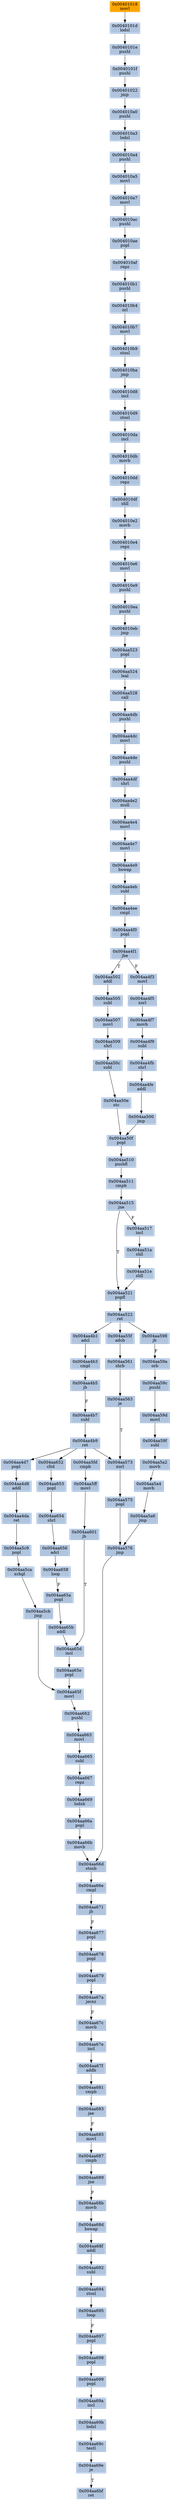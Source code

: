 strict digraph G {
	graph [bgcolor=transparent,
		name=G
	];
	node [color=lightsteelblue,
		fillcolor=lightsteelblue,
		shape=rectangle,
		style=filled
	];
	"0x004010e6"	[label="0x004010e6
movl"];
	"0x004010e9"	[label="0x004010e9
pushl"];
	"0x004010e6" -> "0x004010e9"	[color="#000000"];
	"0x004010a4"	[label="0x004010a4
pushl"];
	"0x004010a5"	[label="0x004010a5
movl"];
	"0x004010a4" -> "0x004010a5"	[color="#000000"];
	"0x004aa573"	[label="0x004aa573
xorl"];
	"0x004aa575"	[label="0x004aa575
popl"];
	"0x004aa573" -> "0x004aa575"	[color="#000000"];
	"0x004aa66b"	[label="0x004aa66b
movb"];
	"0x004aa66d"	[label="0x004aa66d
stosb"];
	"0x004aa66b" -> "0x004aa66d"	[color="#000000"];
	"0x004aa4b5"	[label="0x004aa4b5
jb"];
	"0x004aa4b7"	[label="0x004aa4b7
subl"];
	"0x004aa4b5" -> "0x004aa4b7"	[color="#000000",
		label=F];
	"0x004aa524"	[label="0x004aa524
leal"];
	"0x004aa528"	[label="0x004aa528
call"];
	"0x004aa524" -> "0x004aa528"	[color="#000000"];
	"0x004010e4"	[label="0x004010e4
repz"];
	"0x004010e4" -> "0x004010e6"	[color="#000000"];
	"0x004aa67e"	[label="0x004aa67e
incl"];
	"0x004aa67f"	[label="0x004aa67f
addb"];
	"0x004aa67e" -> "0x004aa67f"	[color="#000000"];
	"0x004aa68f"	[label="0x004aa68f
addl"];
	"0x004aa692"	[label="0x004aa692
subl"];
	"0x004aa68f" -> "0x004aa692"	[color="#000000"];
	"0x004aa685"	[label="0x004aa685
movl"];
	"0x004aa687"	[label="0x004aa687
cmpb"];
	"0x004aa685" -> "0x004aa687"	[color="#000000"];
	"0x004aa65f"	[label="0x004aa65f
movl"];
	"0x004aa662"	[label="0x004aa662
pushl"];
	"0x004aa65f" -> "0x004aa662"	[color="#000000"];
	"0x004aa4f1"	[label="0x004aa4f1
jbe"];
	"0x004aa4f3"	[label="0x004aa4f3
movl"];
	"0x004aa4f1" -> "0x004aa4f3"	[color="#000000",
		label=F];
	"0x004aa502"	[label="0x004aa502
addl"];
	"0x004aa4f1" -> "0x004aa502"	[color="#000000",
		label=T];
	"0x004aa4d7"	[label="0x004aa4d7
popl"];
	"0x004aa4d8"	[label="0x004aa4d8
addl"];
	"0x004aa4d7" -> "0x004aa4d8"	[color="#000000"];
	"0x004aa4b9"	[label="0x004aa4b9
ret"];
	"0x004aa4b7" -> "0x004aa4b9"	[color="#000000"];
	"0x004aa59c"	[label="0x004aa59c
pushl"];
	"0x004aa59d"	[label="0x004aa59d
movl"];
	"0x004aa59c" -> "0x004aa59d"	[color="#000000"];
	"0x004aa4df"	[label="0x004aa4df
shrl"];
	"0x004aa4e2"	[label="0x004aa4e2
mull"];
	"0x004aa4df" -> "0x004aa4e2"	[color="#000000"];
	"0x004010e2"	[label="0x004010e2
movb"];
	"0x004010e2" -> "0x004010e4"	[color="#000000"];
	"0x004aa4db"	[label="0x004aa4db
pushl"];
	"0x004aa528" -> "0x004aa4db"	[color="#000000"];
	"0x004aa5a2"	[label="0x004aa5a2
movb"];
	"0x004aa5a4"	[label="0x004aa5a4
movb"];
	"0x004aa5a2" -> "0x004aa5a4"	[color="#000000"];
	"0x004aa523"	[label="0x004aa523
popl"];
	"0x004aa523" -> "0x004aa524"	[color="#000000"];
	"0x004aa681"	[label="0x004aa681
cmpb"];
	"0x004aa683"	[label="0x004aa683
jae"];
	"0x004aa681" -> "0x004aa683"	[color="#000000"];
	"0x004aa509"	[label="0x004aa509
shrl"];
	"0x004aa50c"	[label="0x004aa50c
subl"];
	"0x004aa509" -> "0x004aa50c"	[color="#000000"];
	"0x004aa69c"	[label="0x004aa69c
testl"];
	"0x004aa69e"	[label="0x004aa69e
je"];
	"0x004aa69c" -> "0x004aa69e"	[color="#000000"];
	"0x004aa697"	[label="0x004aa697
popl"];
	"0x004aa698"	[label="0x004aa698
popl"];
	"0x004aa697" -> "0x004aa698"	[color="#000000"];
	"0x004010af"	[label="0x004010af
repz"];
	"0x004010b1"	[label="0x004010b1
pushl"];
	"0x004010af" -> "0x004010b1"	[color="#000000"];
	"0x004aa5ca"	[label="0x004aa5ca
xchgl"];
	"0x004aa5cb"	[label="0x004aa5cb
jmp"];
	"0x004aa5ca" -> "0x004aa5cb"	[color="#000000"];
	"0x004aa576"	[label="0x004aa576
jmp"];
	"0x004aa576" -> "0x004aa66d"	[color="#000000"];
	"0x004aa683" -> "0x004aa685"	[color="#000000",
		label=F];
	"0x004010da"	[label="0x004010da
incl"];
	"0x004010db"	[label="0x004010db
movb"];
	"0x004010da" -> "0x004010db"	[color="#000000"];
	"0x004aa59f"	[label="0x004aa59f
subl"];
	"0x004aa59d" -> "0x004aa59f"	[color="#000000"];
	"0x004aa50f"	[label="0x004aa50f
popl"];
	"0x004aa510"	[label="0x004aa510
pushfl"];
	"0x004aa50f" -> "0x004aa510"	[color="#000000"];
	"0x004010b4"	[label="0x004010b4
orl"];
	"0x004010b1" -> "0x004010b4"	[color="#000000"];
	"0x004aa5a6"	[label="0x004aa5a6
jmp"];
	"0x004aa5a4" -> "0x004aa5a6"	[color="#000000"];
	"0x004aa55f"	[label="0x004aa55f
adcb"];
	"0x004aa561"	[label="0x004aa561
shrb"];
	"0x004aa55f" -> "0x004aa561"	[color="#000000"];
	"0x004aa699"	[label="0x004aa699
popl"];
	"0x004aa698" -> "0x004aa699"	[color="#000000"];
	"0x004aa4b1"	[label="0x004aa4b1
adcl"];
	"0x004aa4b3"	[label="0x004aa4b3
cmpl"];
	"0x004aa4b1" -> "0x004aa4b3"	[color="#000000"];
	"0x004aa66a"	[label="0x004aa66a
popl"];
	"0x004aa66a" -> "0x004aa66b"	[color="#000000"];
	"0x004aa694"	[label="0x004aa694
stosl"];
	"0x004aa692" -> "0x004aa694"	[color="#000000"];
	"0x004aa4fb"	[label="0x004aa4fb
shrl"];
	"0x004aa4fe"	[label="0x004aa4fe
addl"];
	"0x004aa4fb" -> "0x004aa4fe"	[color="#000000"];
	"0x004aa515"	[label="0x004aa515
jne"];
	"0x004aa517"	[label="0x004aa517
incl"];
	"0x004aa515" -> "0x004aa517"	[color="#000000",
		label=F];
	"0x004aa521"	[label="0x004aa521
popfl"];
	"0x004aa515" -> "0x004aa521"	[color="#000000",
		label=T];
	"0x004aa4f5"	[label="0x004aa4f5
xorl"];
	"0x004aa4f7"	[label="0x004aa4f7
movb"];
	"0x004aa4f5" -> "0x004aa4f7"	[color="#000000"];
	"0x004aa689"	[label="0x004aa689
jne"];
	"0x004aa68b"	[label="0x004aa68b
movb"];
	"0x004aa689" -> "0x004aa68b"	[color="#000000",
		label=F];
	"0x004aa4f9"	[label="0x004aa4f9
subl"];
	"0x004aa4f9" -> "0x004aa4fb"	[color="#000000"];
	"0x004010dd"	[label="0x004010dd
repz"];
	"0x004010df"	[label="0x004010df
shll"];
	"0x004010dd" -> "0x004010df"	[color="#000000"];
	"0x004aa66e"	[label="0x004aa66e
cmpl"];
	"0x004aa66d" -> "0x004aa66e"	[color="#000000"];
	"0x00401022"	[label="0x00401022
jmp"];
	"0x004010a0"	[label="0x004010a0
pushl"];
	"0x00401022" -> "0x004010a0"	[color="#000000"];
	"0x004aa671"	[label="0x004aa671
jb"];
	"0x004aa677"	[label="0x004aa677
popl"];
	"0x004aa671" -> "0x004aa677"	[color="#000000",
		label=F];
	"0x004aa667"	[label="0x004aa667
repz"];
	"0x004aa669"	[label="0x004aa669
lodsb"];
	"0x004aa667" -> "0x004aa669"	[color="#000000"];
	"0x004aa4f3" -> "0x004aa4f5"	[color="#000000"];
	"0x004aa67a"	[label="0x004aa67a
jecxz"];
	"0x004aa67c"	[label="0x004aa67c
movb"];
	"0x004aa67a" -> "0x004aa67c"	[color="#000000",
		label=F];
	"0x004aa652"	[label="0x004aa652
cltd"];
	"0x004aa653"	[label="0x004aa653
popl"];
	"0x004aa652" -> "0x004aa653"	[color="#000000"];
	"0x0040101d"	[label="0x0040101d
lodsl"];
	"0x0040101e"	[label="0x0040101e
pushl"];
	"0x0040101d" -> "0x0040101e"	[color="#000000"];
	"0x004aa665"	[label="0x004aa665
subl"];
	"0x004aa665" -> "0x004aa667"	[color="#000000"];
	"0x004aa4dc"	[label="0x004aa4dc
movl"];
	"0x004aa4de"	[label="0x004aa4de
pushl"];
	"0x004aa4dc" -> "0x004aa4de"	[color="#000000"];
	"0x004010a7"	[label="0x004010a7
movl"];
	"0x004010a5" -> "0x004010a7"	[color="#000000"];
	"0x004aa50e"	[label="0x004aa50e
stc"];
	"0x004aa50e" -> "0x004aa50f"	[color="#000000"];
	"0x004aa511"	[label="0x004aa511
cmpb"];
	"0x004aa511" -> "0x004aa515"	[color="#000000"];
	"0x004010a3"	[label="0x004010a3
lodsl"];
	"0x004010a0" -> "0x004010a3"	[color="#000000"];
	"0x004aa4db" -> "0x004aa4dc"	[color="#000000"];
	"0x004aa4ee"	[label="0x004aa4ee
cmpl"];
	"0x004aa4f0"	[label="0x004aa4f0
popl"];
	"0x004aa4ee" -> "0x004aa4f0"	[color="#000000"];
	"0x004aa65d"	[label="0x004aa65d
incl"];
	"0x004aa65e"	[label="0x004aa65e
popl"];
	"0x004aa65d" -> "0x004aa65e"	[color="#000000"];
	"0x004aa66e" -> "0x004aa671"	[color="#000000"];
	"0x004aa68d"	[label="0x004aa68d
bswap"];
	"0x004aa68b" -> "0x004aa68d"	[color="#000000"];
	"0x004010df" -> "0x004010e2"	[color="#000000"];
	"0x004aa658"	[label="0x004aa658
loop"];
	"0x004aa65a"	[label="0x004aa65a
popl"];
	"0x004aa658" -> "0x004aa65a"	[color="#000000",
		label=F];
	"0x004010ac"	[label="0x004010ac
pushl"];
	"0x004010a7" -> "0x004010ac"	[color="#000000"];
	"0x004aa510" -> "0x004aa511"	[color="#000000"];
	"0x004aa4e4"	[label="0x004aa4e4
movl"];
	"0x004aa4e7"	[label="0x004aa4e7
movl"];
	"0x004aa4e4" -> "0x004aa4e7"	[color="#000000"];
	"0x004aa4b3" -> "0x004aa4b5"	[color="#000000"];
	"0x004010b7"	[label="0x004010b7
movl"];
	"0x004010b4" -> "0x004010b7"	[color="#000000"];
	"0x004aa4eb"	[label="0x004aa4eb
subl"];
	"0x004aa4eb" -> "0x004aa4ee"	[color="#000000"];
	"0x00401018"	[color=lightgrey,
		fillcolor=orange,
		label="0x00401018
movl"];
	"0x00401018" -> "0x0040101d"	[color="#000000"];
	"0x004010ae"	[label="0x004010ae
popl"];
	"0x004010ac" -> "0x004010ae"	[color="#000000"];
	"0x004010ae" -> "0x004010af"	[color="#000000"];
	"0x004aa67f" -> "0x004aa681"	[color="#000000"];
	"0x004aa5cb" -> "0x004aa65f"	[color="#000000"];
	"0x004aa59f" -> "0x004aa5a2"	[color="#000000"];
	"0x004010ea"	[label="0x004010ea
pushl"];
	"0x004010e9" -> "0x004010ea"	[color="#000000"];
	"0x004aa656"	[label="0x004aa656
adcl"];
	"0x004aa656" -> "0x004aa658"	[color="#000000"];
	"0x004aa522"	[label="0x004aa522
ret"];
	"0x004aa522" -> "0x004aa55f"	[color="#000000"];
	"0x004aa522" -> "0x004aa4b1"	[color="#000000"];
	"0x004aa598"	[label="0x004aa598
jb"];
	"0x004aa522" -> "0x004aa598"	[color="#000000"];
	"0x004aa4da"	[label="0x004aa4da
ret"];
	"0x004aa4d8" -> "0x004aa4da"	[color="#000000"];
	"0x004aa69a"	[label="0x004aa69a
incl"];
	"0x004aa699" -> "0x004aa69a"	[color="#000000"];
	"0x004aa4f7" -> "0x004aa4f9"	[color="#000000"];
	"0x004aa67c" -> "0x004aa67e"	[color="#000000"];
	"0x004aa65b"	[label="0x004aa65b
addl"];
	"0x004aa65a" -> "0x004aa65b"	[color="#000000"];
	"0x004aa51a"	[label="0x004aa51a
shll"];
	"0x004aa51e"	[label="0x004aa51e
shll"];
	"0x004aa51a" -> "0x004aa51e"	[color="#000000"];
	"0x004aa69b"	[label="0x004aa69b
lodsl"];
	"0x004aa69b" -> "0x004aa69c"	[color="#000000"];
	"0x004aa5fd"	[label="0x004aa5fd
cmpb"];
	"0x004aa5ff"	[label="0x004aa5ff
movl"];
	"0x004aa5fd" -> "0x004aa5ff"	[color="#000000"];
	"0x004aa601"	[label="0x004aa601
jb"];
	"0x004aa601" -> "0x004aa65d"	[color="#000000",
		label=T];
	"0x004aa563"	[label="0x004aa563
je"];
	"0x004aa563" -> "0x004aa573"	[color="#000000",
		label=T];
	"0x004aa5a6" -> "0x004aa576"	[color="#000000"];
	"0x0040101f"	[label="0x0040101f
pushl"];
	"0x0040101e" -> "0x0040101f"	[color="#000000"];
	"0x004aa654"	[label="0x004aa654
shrl"];
	"0x004aa653" -> "0x004aa654"	[color="#000000"];
	"0x004aa69a" -> "0x004aa69b"	[color="#000000"];
	"0x004010eb"	[label="0x004010eb
jmp"];
	"0x004010ea" -> "0x004010eb"	[color="#000000"];
	"0x004010db" -> "0x004010dd"	[color="#000000"];
	"0x004aa678"	[label="0x004aa678
popl"];
	"0x004aa677" -> "0x004aa678"	[color="#000000"];
	"0x004010d8"	[label="0x004010d8
incl"];
	"0x004010d9"	[label="0x004010d9
stosl"];
	"0x004010d8" -> "0x004010d9"	[color="#000000"];
	"0x004010d9" -> "0x004010da"	[color="#000000"];
	"0x004aa50c" -> "0x004aa50e"	[color="#000000"];
	"0x004aa65e" -> "0x004aa65f"	[color="#000000"];
	"0x004aa517" -> "0x004aa51a"	[color="#000000"];
	"0x004aa663"	[label="0x004aa663
movl"];
	"0x004aa663" -> "0x004aa665"	[color="#000000"];
	"0x004aa4f0" -> "0x004aa4f1"	[color="#000000"];
	"0x004aa662" -> "0x004aa663"	[color="#000000"];
	"0x004aa59a"	[label="0x004aa59a
orb"];
	"0x004aa59a" -> "0x004aa59c"	[color="#000000"];
	"0x004aa598" -> "0x004aa59a"	[color="#000000",
		label=F];
	"0x004aa4e2" -> "0x004aa4e4"	[color="#000000"];
	"0x004aa521" -> "0x004aa522"	[color="#000000"];
	"0x004aa654" -> "0x004aa656"	[color="#000000"];
	"0x004aa6bf"	[label="0x004aa6bf
ret"];
	"0x004aa69e" -> "0x004aa6bf"	[color="#000000",
		label=T];
	"0x004aa669" -> "0x004aa66a"	[color="#000000"];
	"0x004aa695"	[label="0x004aa695
loop"];
	"0x004aa694" -> "0x004aa695"	[color="#000000"];
	"0x004010ba"	[label="0x004010ba
jmp"];
	"0x004010ba" -> "0x004010d8"	[color="#000000"];
	"0x0040101f" -> "0x00401022"	[color="#000000"];
	"0x004aa505"	[label="0x004aa505
subl"];
	"0x004aa502" -> "0x004aa505"	[color="#000000"];
	"0x004aa5c9"	[label="0x004aa5c9
popl"];
	"0x004aa5c9" -> "0x004aa5ca"	[color="#000000"];
	"0x004aa5ff" -> "0x004aa601"	[color="#000000"];
	"0x004010eb" -> "0x004aa523"	[color="#000000"];
	"0x004aa500"	[label="0x004aa500
jmp"];
	"0x004aa500" -> "0x004aa50f"	[color="#000000"];
	"0x004010b9"	[label="0x004010b9
stosl"];
	"0x004010b7" -> "0x004010b9"	[color="#000000"];
	"0x004aa561" -> "0x004aa563"	[color="#000000"];
	"0x004aa575" -> "0x004aa576"	[color="#000000"];
	"0x004aa679"	[label="0x004aa679
popl"];
	"0x004aa678" -> "0x004aa679"	[color="#000000"];
	"0x004aa4fe" -> "0x004aa500"	[color="#000000"];
	"0x004aa695" -> "0x004aa697"	[color="#000000",
		label=F];
	"0x004aa68d" -> "0x004aa68f"	[color="#000000"];
	"0x004aa4de" -> "0x004aa4df"	[color="#000000"];
	"0x004aa507"	[label="0x004aa507
movl"];
	"0x004aa507" -> "0x004aa509"	[color="#000000"];
	"0x004aa505" -> "0x004aa507"	[color="#000000"];
	"0x004aa4e9"	[label="0x004aa4e9
bswap"];
	"0x004aa4e9" -> "0x004aa4eb"	[color="#000000"];
	"0x004aa4b9" -> "0x004aa573"	[color="#000000"];
	"0x004aa4b9" -> "0x004aa4d7"	[color="#000000"];
	"0x004aa4b9" -> "0x004aa652"	[color="#000000"];
	"0x004aa4b9" -> "0x004aa5fd"	[color="#000000"];
	"0x004aa687" -> "0x004aa689"	[color="#000000"];
	"0x004aa4e7" -> "0x004aa4e9"	[color="#000000"];
	"0x004aa4da" -> "0x004aa5c9"	[color="#000000"];
	"0x004aa65b" -> "0x004aa65d"	[color="#000000"];
	"0x004010b9" -> "0x004010ba"	[color="#000000"];
	"0x004aa679" -> "0x004aa67a"	[color="#000000"];
	"0x004010a3" -> "0x004010a4"	[color="#000000"];
	"0x004aa51e" -> "0x004aa521"	[color="#000000"];
}
